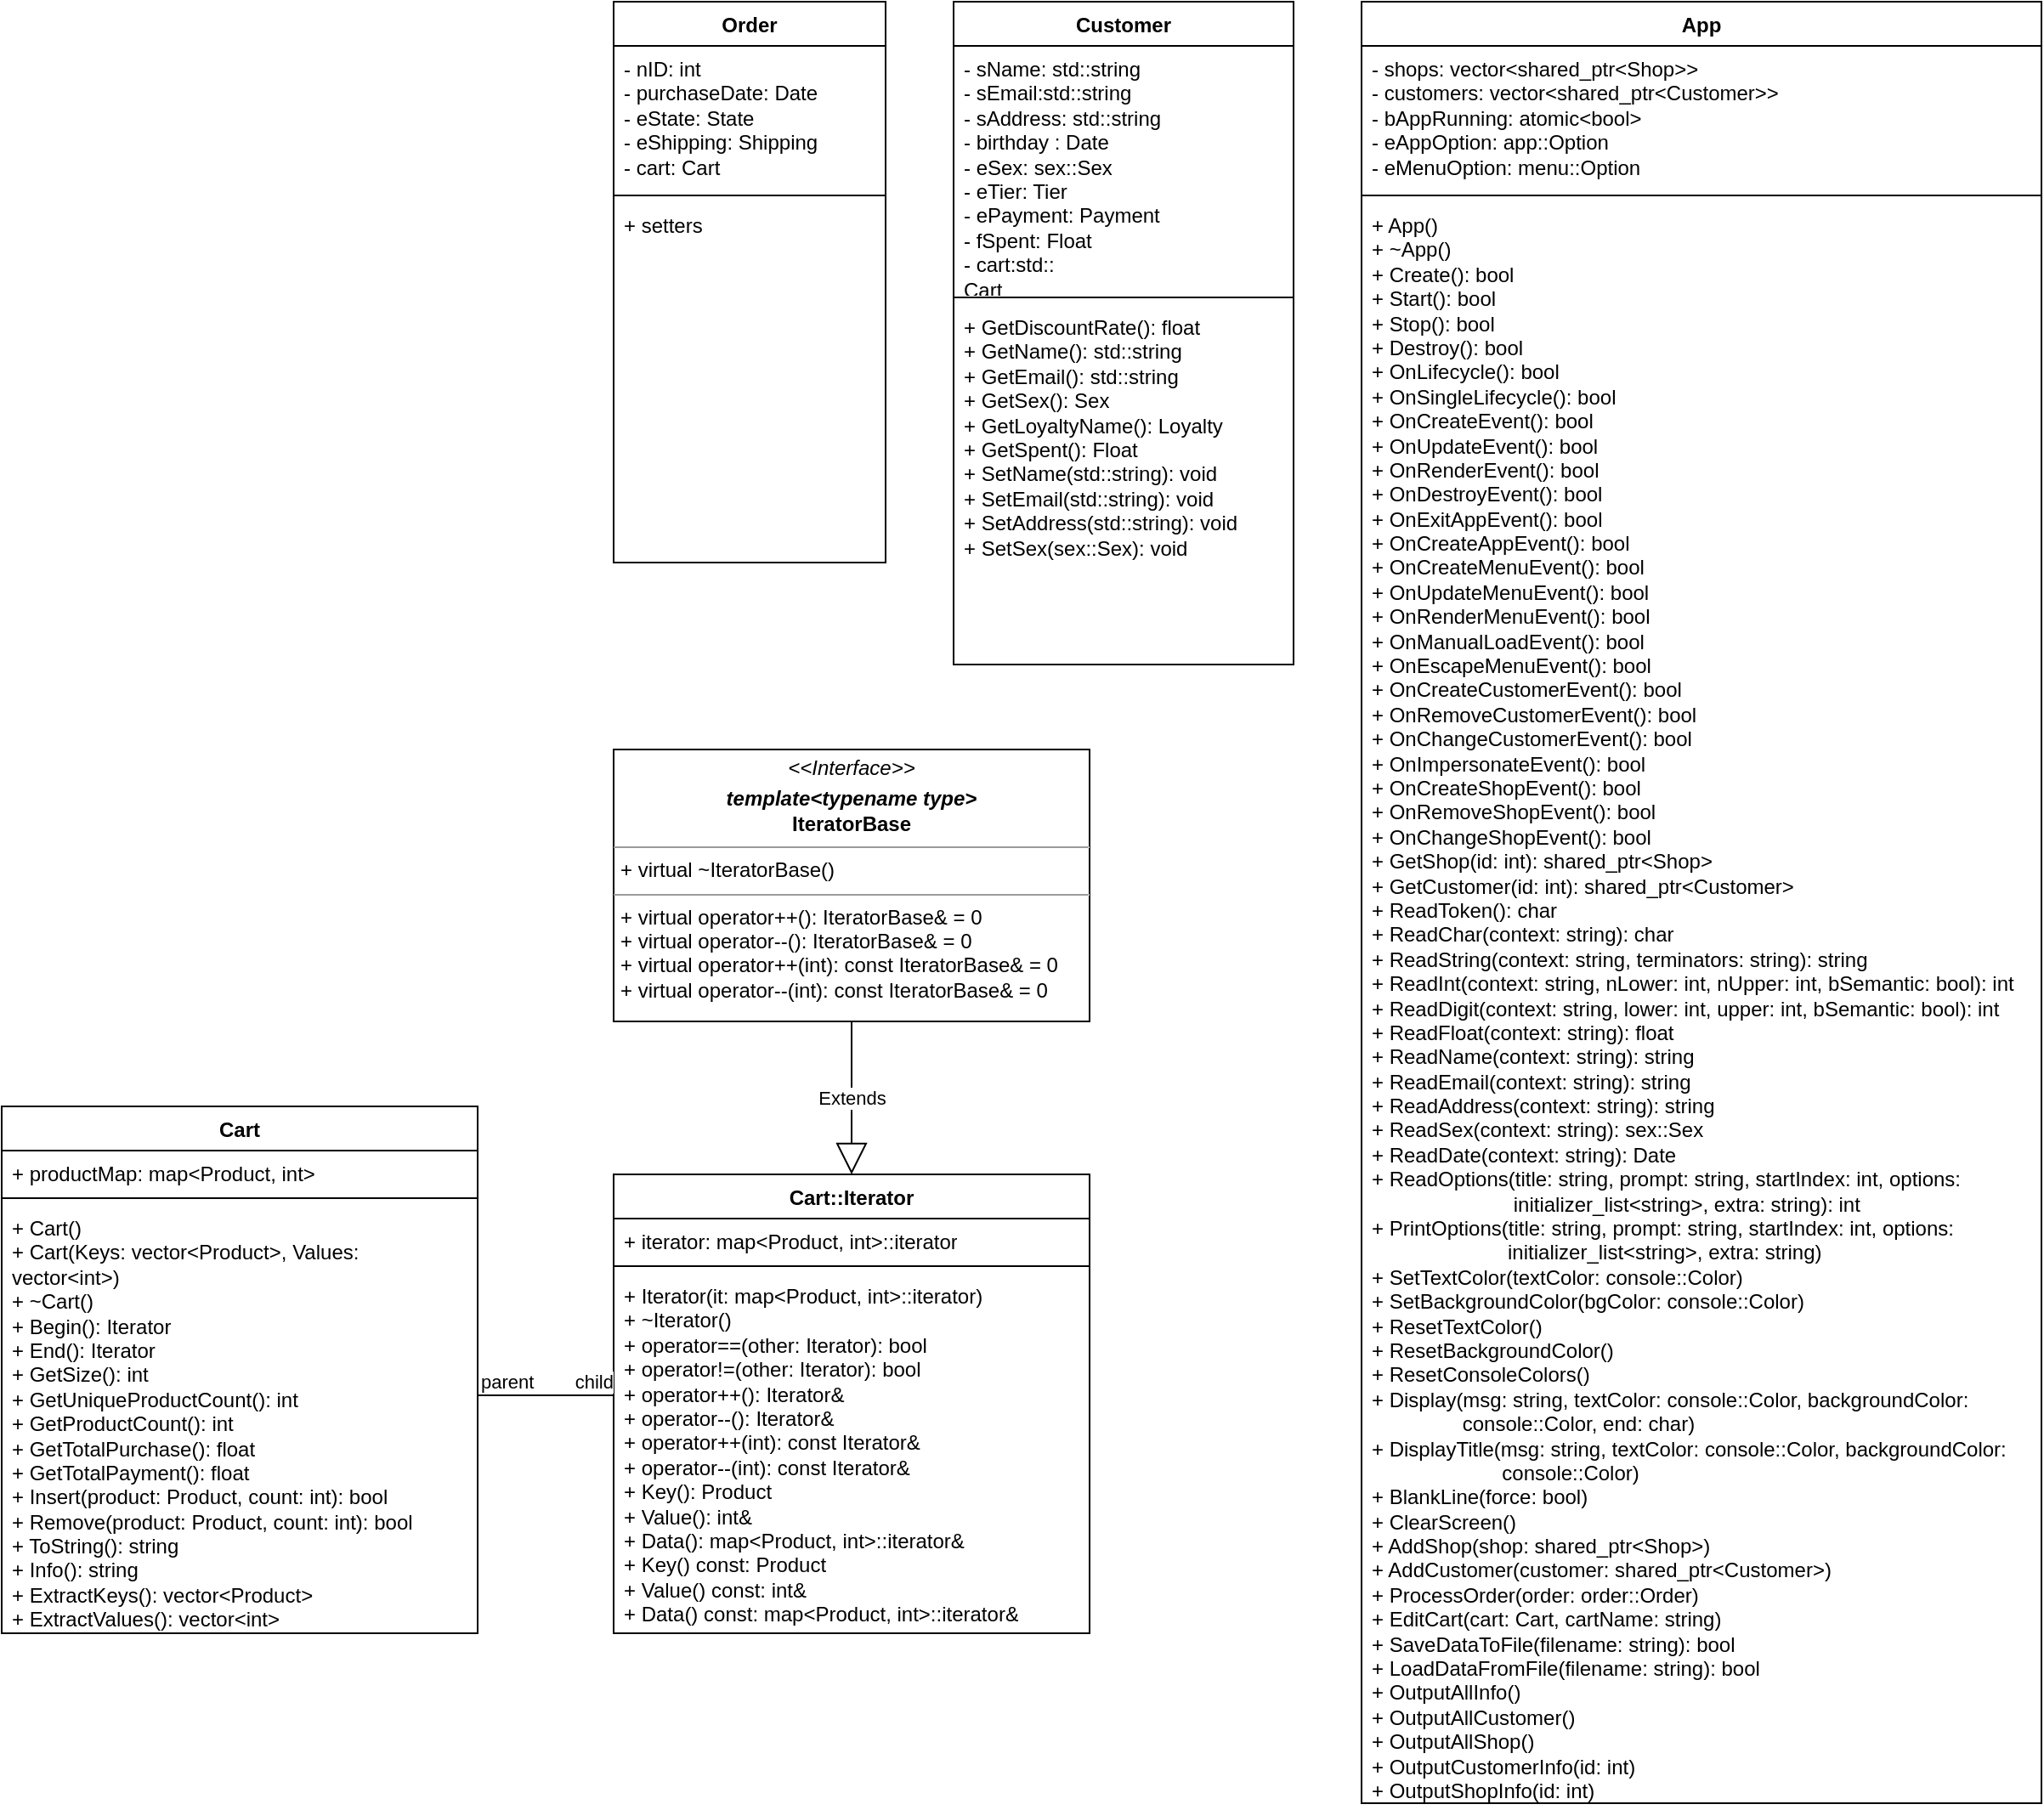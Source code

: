 <mxfile version="22.1.11" type="github">
  <diagram id="C5RBs43oDa-KdzZeNtuy" name="Page-1">
    <mxGraphModel dx="1665" dy="866" grid="1" gridSize="10" guides="1" tooltips="1" connect="1" arrows="1" fold="1" page="1" pageScale="1" pageWidth="827" pageHeight="1169" math="0" shadow="0">
      <root>
        <mxCell id="WIyWlLk6GJQsqaUBKTNV-0" />
        <mxCell id="WIyWlLk6GJQsqaUBKTNV-1" parent="WIyWlLk6GJQsqaUBKTNV-0" />
        <mxCell id="JjHGhvDLRK-lfU1Z1VzR-0" value="Order" style="swimlane;fontStyle=1;align=center;verticalAlign=top;childLayout=stackLayout;horizontal=1;startSize=26;horizontalStack=0;resizeParent=1;resizeParentMax=0;resizeLast=0;collapsible=1;marginBottom=0;whiteSpace=wrap;html=1;" vertex="1" parent="WIyWlLk6GJQsqaUBKTNV-1">
          <mxGeometry x="40" y="40" width="160" height="330" as="geometry" />
        </mxCell>
        <mxCell id="JjHGhvDLRK-lfU1Z1VzR-1" value="- nID: int&lt;br&gt;- purchaseDate: Date&lt;br&gt;- eState: State&lt;br&gt;- eShipping: Shipping&lt;br&gt;- cart: Cart" style="text;strokeColor=none;fillColor=none;align=left;verticalAlign=top;spacingLeft=4;spacingRight=4;overflow=hidden;rotatable=0;points=[[0,0.5],[1,0.5]];portConstraint=eastwest;whiteSpace=wrap;html=1;" vertex="1" parent="JjHGhvDLRK-lfU1Z1VzR-0">
          <mxGeometry y="26" width="160" height="84" as="geometry" />
        </mxCell>
        <mxCell id="JjHGhvDLRK-lfU1Z1VzR-2" value="" style="line;strokeWidth=1;fillColor=none;align=left;verticalAlign=middle;spacingTop=-1;spacingLeft=3;spacingRight=3;rotatable=0;labelPosition=right;points=[];portConstraint=eastwest;strokeColor=inherit;" vertex="1" parent="JjHGhvDLRK-lfU1Z1VzR-0">
          <mxGeometry y="110" width="160" height="8" as="geometry" />
        </mxCell>
        <mxCell id="JjHGhvDLRK-lfU1Z1VzR-3" value="+ setters" style="text;strokeColor=none;fillColor=none;align=left;verticalAlign=top;spacingLeft=4;spacingRight=4;overflow=hidden;rotatable=0;points=[[0,0.5],[1,0.5]];portConstraint=eastwest;whiteSpace=wrap;html=1;" vertex="1" parent="JjHGhvDLRK-lfU1Z1VzR-0">
          <mxGeometry y="118" width="160" height="212" as="geometry" />
        </mxCell>
        <mxCell id="JjHGhvDLRK-lfU1Z1VzR-4" value="Customer" style="swimlane;fontStyle=1;align=center;verticalAlign=top;childLayout=stackLayout;horizontal=1;startSize=26;horizontalStack=0;resizeParent=1;resizeParentMax=0;resizeLast=0;collapsible=1;marginBottom=0;whiteSpace=wrap;html=1;" vertex="1" parent="WIyWlLk6GJQsqaUBKTNV-1">
          <mxGeometry x="240" y="40" width="200" height="390" as="geometry" />
        </mxCell>
        <mxCell id="JjHGhvDLRK-lfU1Z1VzR-5" value="- sName: std::string&lt;br&gt;- sEmail:std::string&lt;br&gt;- sAddress: std::string&lt;br&gt;- birthday : Date&lt;br&gt;- eSex: sex::Sex&lt;br&gt;- eTier: Tier&lt;br&gt;- ePayment: Payment&lt;br&gt;- fSpent: Float&lt;br&gt;- cart:std::&lt;br&gt;Cart" style="text;strokeColor=none;fillColor=none;align=left;verticalAlign=top;spacingLeft=4;spacingRight=4;overflow=hidden;rotatable=0;points=[[0,0.5],[1,0.5]];portConstraint=eastwest;whiteSpace=wrap;html=1;" vertex="1" parent="JjHGhvDLRK-lfU1Z1VzR-4">
          <mxGeometry y="26" width="200" height="144" as="geometry" />
        </mxCell>
        <mxCell id="JjHGhvDLRK-lfU1Z1VzR-6" value="" style="line;strokeWidth=1;fillColor=none;align=left;verticalAlign=middle;spacingTop=-1;spacingLeft=3;spacingRight=3;rotatable=0;labelPosition=right;points=[];portConstraint=eastwest;strokeColor=inherit;" vertex="1" parent="JjHGhvDLRK-lfU1Z1VzR-4">
          <mxGeometry y="170" width="200" height="8" as="geometry" />
        </mxCell>
        <mxCell id="JjHGhvDLRK-lfU1Z1VzR-7" value="+ GetDiscountRate(): float&lt;br&gt;+ GetName(): std::string&lt;br&gt;+ GetEmail(): std::string&lt;br&gt;+ GetSex(): Sex&lt;br&gt;+ GetLoyaltyName(): Loyalty&lt;br&gt;+ GetSpent(): Float&lt;br&gt;+ SetName(std::string): void&lt;br&gt;+ SetEmail(std::string): void&lt;br&gt;+ SetAddress(std::string): void&lt;br&gt;+ SetSex(sex::Sex): void&lt;br&gt;" style="text;strokeColor=none;fillColor=none;align=left;verticalAlign=top;spacingLeft=4;spacingRight=4;overflow=hidden;rotatable=0;points=[[0,0.5],[1,0.5]];portConstraint=eastwest;whiteSpace=wrap;html=1;" vertex="1" parent="JjHGhvDLRK-lfU1Z1VzR-4">
          <mxGeometry y="178" width="200" height="212" as="geometry" />
        </mxCell>
        <mxCell id="JjHGhvDLRK-lfU1Z1VzR-8" value="App" style="swimlane;fontStyle=1;align=center;verticalAlign=top;childLayout=stackLayout;horizontal=1;startSize=26;horizontalStack=0;resizeParent=1;resizeParentMax=0;resizeLast=0;collapsible=1;marginBottom=0;whiteSpace=wrap;html=1;" vertex="1" parent="WIyWlLk6GJQsqaUBKTNV-1">
          <mxGeometry x="480" y="40" width="400" height="1060" as="geometry" />
        </mxCell>
        <mxCell id="JjHGhvDLRK-lfU1Z1VzR-9" value="- shops: vector&amp;lt;shared_ptr&amp;lt;Shop&amp;gt;&amp;gt;               &lt;br&gt;&lt;span style=&quot;&quot;&gt;- customers: vector&amp;lt;shared_ptr&amp;lt;Customer&amp;gt;&amp;gt;       &lt;/span&gt;&lt;br&gt;&lt;span style=&quot;&quot;&gt;- bAppRunning: atomic&amp;lt;bool&amp;gt;                     &lt;/span&gt;&lt;br&gt;&lt;span style=&quot;&quot;&gt;- eAppOption: app::Option                       &lt;/span&gt;&lt;br&gt;&lt;span style=&quot;&quot;&gt;- eMenuOption: menu::Option                     &lt;/span&gt;" style="text;strokeColor=none;fillColor=none;align=left;verticalAlign=top;spacingLeft=4;spacingRight=4;overflow=hidden;rotatable=0;points=[[0,0.5],[1,0.5]];portConstraint=eastwest;whiteSpace=wrap;html=1;" vertex="1" parent="JjHGhvDLRK-lfU1Z1VzR-8">
          <mxGeometry y="26" width="400" height="84" as="geometry" />
        </mxCell>
        <mxCell id="JjHGhvDLRK-lfU1Z1VzR-10" value="" style="line;strokeWidth=1;fillColor=none;align=left;verticalAlign=middle;spacingTop=-1;spacingLeft=3;spacingRight=3;rotatable=0;labelPosition=right;points=[];portConstraint=eastwest;strokeColor=inherit;" vertex="1" parent="JjHGhvDLRK-lfU1Z1VzR-8">
          <mxGeometry y="110" width="400" height="8" as="geometry" />
        </mxCell>
        <mxCell id="JjHGhvDLRK-lfU1Z1VzR-11" value="+ App()                                         &lt;br&gt;&lt;span style=&quot;&quot;&gt;+ ~App()                                        &lt;/span&gt;&lt;br&gt;&lt;span style=&quot;&quot;&gt;+ Create(): bool                                &lt;/span&gt;&lt;br&gt;&lt;span style=&quot;&quot;&gt;+ Start(): bool                                 &lt;/span&gt;&lt;br&gt;&lt;span style=&quot;&quot;&gt;+ Stop(): bool                                  &lt;/span&gt;&lt;br&gt;&lt;span style=&quot;&quot;&gt;+ Destroy(): bool                               &lt;/span&gt;&lt;br&gt;&lt;span style=&quot;&quot;&gt;+ OnLifecycle(): bool                           &lt;/span&gt;&lt;br&gt;&lt;span style=&quot;&quot;&gt;+ OnSingleLifecycle(): bool                     &lt;/span&gt;&lt;br&gt;&lt;span style=&quot;&quot;&gt;+ OnCreateEvent(): bool                         &lt;/span&gt;&lt;br&gt;&lt;span style=&quot;&quot;&gt;+ OnUpdateEvent(): bool                         &lt;/span&gt;&lt;br&gt;&lt;span style=&quot;&quot;&gt;+ OnRenderEvent(): bool                         &lt;/span&gt;&lt;br&gt;&lt;span style=&quot;&quot;&gt;+ OnDestroyEvent(): bool                        &lt;/span&gt;&lt;br&gt;&lt;span style=&quot;&quot;&gt;+ OnExitAppEvent(): bool                        &lt;/span&gt;&lt;br&gt;&lt;span style=&quot;&quot;&gt;+ OnCreateAppEvent(): bool                      &lt;/span&gt;&lt;br&gt;&lt;span style=&quot;&quot;&gt;+ OnCreateMenuEvent(): bool                     &lt;/span&gt;&lt;br&gt;&lt;span style=&quot;&quot;&gt;+ OnUpdateMenuEvent(): bool                     &lt;/span&gt;&lt;br&gt;&lt;span style=&quot;&quot;&gt;+ OnRenderMenuEvent(): bool                     &lt;/span&gt;&lt;br&gt;&lt;span style=&quot;&quot;&gt;+ OnManualLoadEvent(): bool                     &lt;/span&gt;&lt;br&gt;&lt;span style=&quot;&quot;&gt;+ OnEscapeMenuEvent(): bool                     &lt;/span&gt;&lt;br&gt;&lt;span style=&quot;&quot;&gt;+ OnCreateCustomerEvent(): bool                 &lt;/span&gt;&lt;br&gt;&lt;span style=&quot;&quot;&gt;+ OnRemoveCustomerEvent(): bool                &lt;/span&gt;&lt;br&gt;&lt;span style=&quot;&quot;&gt;+ OnChangeCustomerEvent(): bool                &lt;/span&gt;&lt;br&gt;&lt;span style=&quot;&quot;&gt;+ OnImpersonateEvent(): bool                    &lt;/span&gt;&lt;br&gt;&lt;span style=&quot;&quot;&gt;+ OnCreateShopEvent(): bool                     &lt;/span&gt;&lt;br&gt;&lt;span style=&quot;&quot;&gt;+ OnRemoveShopEvent(): bool                     &lt;/span&gt;&lt;br&gt;&lt;span style=&quot;&quot;&gt;+ OnChangeShopEvent(): bool                     &lt;/span&gt;&lt;br&gt;&lt;span style=&quot;&quot;&gt;+ GetShop(id: int): shared_ptr&amp;lt;Shop&amp;gt;            &lt;/span&gt;&lt;br&gt;&lt;span style=&quot;&quot;&gt;+ GetCustomer(id: int): shared_ptr&amp;lt;Customer&amp;gt;    &lt;/span&gt;&lt;br&gt;&lt;span style=&quot;&quot;&gt;+ ReadToken(): char                             &lt;/span&gt;&lt;br&gt;&lt;span style=&quot;&quot;&gt;+ ReadChar(context: string): char               &lt;/span&gt;&lt;br&gt;&lt;span style=&quot;&quot;&gt;+ ReadString(context: string, terminators: string): string &lt;/span&gt;&lt;br&gt;&lt;span style=&quot;&quot;&gt;+ ReadInt(context: string, nLower: int, nUpper: int, bSemantic: bool): int &lt;/span&gt;&lt;br&gt;&lt;span style=&quot;&quot;&gt;+ ReadDigit(context: string, lower: int, upper: int, bSemantic: bool): int &lt;/span&gt;&lt;br&gt;&lt;span style=&quot;&quot;&gt;+ ReadFloat(context: string): float             &lt;/span&gt;&lt;br&gt;&lt;span style=&quot;&quot;&gt;+ ReadName(context: string): string             &lt;/span&gt;&lt;br&gt;&lt;span style=&quot;&quot;&gt;+ ReadEmail(context: string): string            &lt;/span&gt;&lt;br&gt;&lt;span style=&quot;&quot;&gt;+ ReadAddress(context: string): string          &lt;/span&gt;&lt;br&gt;&lt;span style=&quot;&quot;&gt;+ ReadSex(context: string): sex::Sex            &lt;/span&gt;&lt;br&gt;&lt;span style=&quot;&quot;&gt;+ ReadDate(context: string): Date               &lt;/span&gt;&lt;br&gt;&lt;span style=&quot;&quot;&gt;+ ReadOptions(title: string, prompt: string, startIndex: int, options:&amp;nbsp; &amp;nbsp; &amp;nbsp; &amp;nbsp; &amp;nbsp; &amp;nbsp; &amp;nbsp; &amp;nbsp; &amp;nbsp; &amp;nbsp; &amp;nbsp; &amp;nbsp; &amp;nbsp; &amp;nbsp; &amp;nbsp; &amp;nbsp; &amp;nbsp; &amp;nbsp; &amp;nbsp; &amp;nbsp;initializer_list&amp;lt;string&amp;gt;, extra: string): int &lt;/span&gt;&lt;br&gt;&lt;span style=&quot;&quot;&gt;+ PrintOptions(title: string, prompt: string, startIndex: int, options: &lt;br&gt;&amp;nbsp; &amp;nbsp; &amp;nbsp; &amp;nbsp; &amp;nbsp; &amp;nbsp; &amp;nbsp; &amp;nbsp; &amp;nbsp; &amp;nbsp; &amp;nbsp; &amp;nbsp; initializer_list&amp;lt;string&amp;gt;, extra: string) &lt;/span&gt;&lt;br&gt;&lt;span style=&quot;&quot;&gt;+ SetTextColor(textColor: console::Color)       &lt;/span&gt;&lt;br&gt;&lt;span style=&quot;&quot;&gt;+ SetBackgroundColor(bgColor: console::Color)   &lt;/span&gt;&lt;br&gt;&lt;span style=&quot;&quot;&gt;+ ResetTextColor()                              &lt;/span&gt;&lt;br&gt;&lt;span style=&quot;&quot;&gt;+ ResetBackgroundColor()                        &lt;/span&gt;&lt;br&gt;&lt;span style=&quot;&quot;&gt;+ ResetConsoleColors()                          &lt;/span&gt;&lt;br&gt;&lt;span style=&quot;&quot;&gt;+ Display(msg: string, textColor: console::Color, backgroundColor: &lt;br&gt;&amp;nbsp; &amp;nbsp; &amp;nbsp; &amp;nbsp; &amp;nbsp; &amp;nbsp; &amp;nbsp; &amp;nbsp; console::Color, end: char) &lt;/span&gt;&lt;br&gt;&lt;span style=&quot;&quot;&gt;+ DisplayTitle(msg: string, textColor: console::Color, backgroundColor: &lt;br&gt;&amp;nbsp; &amp;nbsp; &amp;nbsp; &amp;nbsp; &amp;nbsp; &amp;nbsp; &amp;nbsp; &amp;nbsp; &amp;nbsp; &amp;nbsp; &amp;nbsp; &amp;nbsp;console::Color) &lt;/span&gt;&lt;br&gt;&lt;span style=&quot;&quot;&gt;+ BlankLine(force: bool)                        &lt;/span&gt;&lt;br&gt;&lt;span style=&quot;&quot;&gt;+ ClearScreen()                                 &lt;/span&gt;&lt;br&gt;&lt;span style=&quot;&quot;&gt;+ AddShop(shop: shared_ptr&amp;lt;Shop&amp;gt;)               &lt;/span&gt;&lt;br&gt;&lt;span style=&quot;&quot;&gt;+ AddCustomer(customer: shared_ptr&amp;lt;Customer&amp;gt;)   &lt;/span&gt;&lt;br&gt;&lt;span style=&quot;&quot;&gt;+ ProcessOrder(order: order::Order)             &lt;/span&gt;&lt;br&gt;&lt;span style=&quot;&quot;&gt;+ EditCart(cart: Cart, cartName: string)        &lt;/span&gt;&lt;br&gt;&lt;span style=&quot;&quot;&gt;+ SaveDataToFile(filename: string): bool        &lt;/span&gt;&lt;br&gt;&lt;span style=&quot;&quot;&gt;+ LoadDataFromFile(filename: string): bool      &lt;/span&gt;&lt;br&gt;&lt;span style=&quot;&quot;&gt;+ OutputAllInfo()                               &lt;/span&gt;&lt;br&gt;&lt;span style=&quot;&quot;&gt;+ OutputAllCustomer()                           &lt;/span&gt;&lt;br&gt;&lt;span style=&quot;&quot;&gt;+ OutputAllShop()                               &lt;/span&gt;&lt;br&gt;&lt;span style=&quot;&quot;&gt;+ OutputCustomerInfo(id: int)                   &lt;/span&gt;&lt;br&gt;&lt;span style=&quot;&quot;&gt;+ OutputShopInfo(id: int)                       &lt;/span&gt;" style="text;strokeColor=none;fillColor=none;align=left;verticalAlign=top;spacingLeft=4;spacingRight=4;overflow=hidden;rotatable=0;points=[[0,0.5],[1,0.5]];portConstraint=eastwest;whiteSpace=wrap;html=1;" vertex="1" parent="JjHGhvDLRK-lfU1Z1VzR-8">
          <mxGeometry y="118" width="400" height="942" as="geometry" />
        </mxCell>
        <mxCell id="JjHGhvDLRK-lfU1Z1VzR-17" value="&lt;p style=&quot;margin:0px;margin-top:4px;text-align:center;&quot;&gt;&lt;i&gt;&amp;lt;&amp;lt;Interface&amp;gt;&amp;gt;&lt;/i&gt;&lt;/p&gt;&lt;p style=&quot;margin:0px;margin-top:4px;text-align:center;&quot;&gt;&lt;i&gt;&lt;b&gt;template&amp;lt;typename type&amp;gt;&lt;/b&gt;&lt;br&gt;&lt;/i&gt;&lt;b&gt;IteratorBase&lt;/b&gt;&lt;/p&gt;&lt;hr size=&quot;1&quot;&gt;&lt;p style=&quot;margin:0px;margin-left:4px;&quot;&gt;+ virtual ~IteratorBase()&lt;/p&gt;&lt;hr size=&quot;1&quot;&gt;&lt;p style=&quot;margin:0px;margin-left:4px;&quot;&gt;+ virtual operator++(): IteratorBase&amp;amp; = 0 &lt;br&gt;&lt;span style=&quot;&quot;&gt;+ virtual operator--(): IteratorBase&amp;amp; = 0 &lt;/span&gt;&lt;br&gt;&lt;span style=&quot;&quot;&gt;+ virtual operator++(int): const IteratorBase&amp;amp; = 0 &lt;/span&gt;&lt;br&gt;&lt;span style=&quot;&quot;&gt;+ virtual operator--(int): const IteratorBase&amp;amp; = 0 &lt;/span&gt;&lt;br&gt;&lt;/p&gt;" style="verticalAlign=top;align=left;overflow=fill;fontSize=12;fontFamily=Helvetica;html=1;whiteSpace=wrap;" vertex="1" parent="WIyWlLk6GJQsqaUBKTNV-1">
          <mxGeometry x="40" y="480" width="280" height="160" as="geometry" />
        </mxCell>
        <mxCell id="JjHGhvDLRK-lfU1Z1VzR-19" value="Extends" style="endArrow=block;endSize=16;endFill=0;html=1;rounded=0;exitX=0.5;exitY=1;exitDx=0;exitDy=0;" edge="1" parent="WIyWlLk6GJQsqaUBKTNV-1" source="JjHGhvDLRK-lfU1Z1VzR-17">
          <mxGeometry width="160" relative="1" as="geometry">
            <mxPoint x="160" y="700" as="sourcePoint" />
            <mxPoint x="180" y="730" as="targetPoint" />
          </mxGeometry>
        </mxCell>
        <mxCell id="JjHGhvDLRK-lfU1Z1VzR-20" value="Cart::Iterator" style="swimlane;fontStyle=1;align=center;verticalAlign=top;childLayout=stackLayout;horizontal=1;startSize=26;horizontalStack=0;resizeParent=1;resizeParentMax=0;resizeLast=0;collapsible=1;marginBottom=0;whiteSpace=wrap;html=1;" vertex="1" parent="WIyWlLk6GJQsqaUBKTNV-1">
          <mxGeometry x="40" y="730" width="280" height="270" as="geometry" />
        </mxCell>
        <mxCell id="JjHGhvDLRK-lfU1Z1VzR-21" value="+ iterator: map&amp;lt;Product, int&amp;gt;::iterator" style="text;strokeColor=none;fillColor=none;align=left;verticalAlign=top;spacingLeft=4;spacingRight=4;overflow=hidden;rotatable=0;points=[[0,0.5],[1,0.5]];portConstraint=eastwest;whiteSpace=wrap;html=1;" vertex="1" parent="JjHGhvDLRK-lfU1Z1VzR-20">
          <mxGeometry y="26" width="280" height="24" as="geometry" />
        </mxCell>
        <mxCell id="JjHGhvDLRK-lfU1Z1VzR-22" value="" style="line;strokeWidth=1;fillColor=none;align=left;verticalAlign=middle;spacingTop=-1;spacingLeft=3;spacingRight=3;rotatable=0;labelPosition=right;points=[];portConstraint=eastwest;strokeColor=inherit;" vertex="1" parent="JjHGhvDLRK-lfU1Z1VzR-20">
          <mxGeometry y="50" width="280" height="8" as="geometry" />
        </mxCell>
        <mxCell id="JjHGhvDLRK-lfU1Z1VzR-23" value="+ Iterator(it: map&amp;lt;Product, int&amp;gt;::iterator)&lt;br&gt;&lt;span style=&quot;&quot;&gt;+ ~Iterator()&lt;/span&gt;&lt;br&gt;&lt;span style=&quot;&quot;&gt;+ operator==(other: Iterator): bool  &lt;/span&gt;&lt;br&gt;&lt;span style=&quot;&quot;&gt;+ operator!=(other: Iterator): bool  &lt;/span&gt;&lt;br&gt;&lt;span style=&quot;&quot;&gt;+ operator++(): Iterator&amp;amp;&lt;/span&gt;&lt;br&gt;&lt;span style=&quot;&quot;&gt;+ operator--(): Iterator&amp;amp;&lt;/span&gt;&lt;br&gt;&lt;span style=&quot;&quot;&gt;+ operator++(int): const Iterator&amp;amp;&lt;/span&gt;&lt;br&gt;&lt;span style=&quot;&quot;&gt;+ operator--(int): const Iterator&amp;amp;&lt;/span&gt;&lt;br&gt;&lt;span style=&quot;&quot;&gt;+ Key(): Product&lt;/span&gt;&lt;br&gt;&lt;span style=&quot;&quot;&gt;+ Value(): int&amp;amp;&lt;/span&gt;&lt;br&gt;&lt;span style=&quot;&quot;&gt;+ Data(): map&amp;lt;Product, int&amp;gt;::iterator&amp;amp;&lt;/span&gt;&lt;br&gt;&lt;span style=&quot;&quot;&gt;+ Key() const: Product&lt;/span&gt;&lt;br&gt;&lt;span style=&quot;&quot;&gt;+ Value() const: int&amp;amp;&lt;/span&gt;&lt;br&gt;&lt;span style=&quot;&quot;&gt;+ Data() const: map&amp;lt;Product, int&amp;gt;::iterator&amp;amp;&lt;/span&gt;" style="text;strokeColor=none;fillColor=none;align=left;verticalAlign=top;spacingLeft=4;spacingRight=4;overflow=hidden;rotatable=0;points=[[0,0.5],[1,0.5]];portConstraint=eastwest;whiteSpace=wrap;html=1;" vertex="1" parent="JjHGhvDLRK-lfU1Z1VzR-20">
          <mxGeometry y="58" width="280" height="212" as="geometry" />
        </mxCell>
        <mxCell id="JjHGhvDLRK-lfU1Z1VzR-24" value="Cart" style="swimlane;fontStyle=1;align=center;verticalAlign=top;childLayout=stackLayout;horizontal=1;startSize=26;horizontalStack=0;resizeParent=1;resizeParentMax=0;resizeLast=0;collapsible=1;marginBottom=0;whiteSpace=wrap;html=1;" vertex="1" parent="WIyWlLk6GJQsqaUBKTNV-1">
          <mxGeometry x="-320" y="690" width="280" height="310" as="geometry" />
        </mxCell>
        <mxCell id="JjHGhvDLRK-lfU1Z1VzR-25" value="+ productMap: map&amp;lt;Product, int&amp;gt;" style="text;strokeColor=none;fillColor=none;align=left;verticalAlign=top;spacingLeft=4;spacingRight=4;overflow=hidden;rotatable=0;points=[[0,0.5],[1,0.5]];portConstraint=eastwest;whiteSpace=wrap;html=1;" vertex="1" parent="JjHGhvDLRK-lfU1Z1VzR-24">
          <mxGeometry y="26" width="280" height="24" as="geometry" />
        </mxCell>
        <mxCell id="JjHGhvDLRK-lfU1Z1VzR-26" value="" style="line;strokeWidth=1;fillColor=none;align=left;verticalAlign=middle;spacingTop=-1;spacingLeft=3;spacingRight=3;rotatable=0;labelPosition=right;points=[];portConstraint=eastwest;strokeColor=inherit;" vertex="1" parent="JjHGhvDLRK-lfU1Z1VzR-24">
          <mxGeometry y="50" width="280" height="8" as="geometry" />
        </mxCell>
        <mxCell id="JjHGhvDLRK-lfU1Z1VzR-27" value="+ Cart()&lt;br&gt;&lt;span style=&quot;&quot;&gt;+ Cart(Keys: vector&amp;lt;Product&amp;gt;, Values: vector&amp;lt;int&amp;gt;)&lt;/span&gt;&lt;br&gt;&lt;span style=&quot;&quot;&gt;+ ~Cart()&lt;/span&gt;&lt;br&gt;&lt;span style=&quot;&quot;&gt;+ Begin(): Iterator&lt;/span&gt;&lt;br&gt;&lt;span style=&quot;&quot;&gt;+ End(): Iterator&lt;/span&gt;&lt;br&gt;&lt;span style=&quot;&quot;&gt;+ GetSize(): int&lt;/span&gt;&lt;br&gt;&lt;span style=&quot;&quot;&gt;+ GetUniqueProductCount(): int&lt;/span&gt;&lt;br&gt;&lt;span style=&quot;&quot;&gt;+ GetProductCount(): int&lt;/span&gt;&lt;br&gt;&lt;span style=&quot;&quot;&gt;+ GetTotalPurchase(): float&lt;/span&gt;&lt;br&gt;&lt;span style=&quot;&quot;&gt;+ GetTotalPayment(): float&lt;/span&gt;&lt;br&gt;&lt;span style=&quot;&quot;&gt;+ Insert(product: Product, count: int): bool&lt;/span&gt;&lt;br&gt;&lt;span style=&quot;&quot;&gt;+ Remove(product: Product, count: int): bool&lt;/span&gt;&lt;br&gt;&lt;span style=&quot;&quot;&gt;+ ToString(): string&lt;/span&gt;&lt;br&gt;&lt;span style=&quot;&quot;&gt;+ Info(): string&lt;/span&gt;&lt;br&gt;&lt;span style=&quot;&quot;&gt;+ ExtractKeys(): vector&amp;lt;Product&amp;gt;&lt;/span&gt;&lt;br&gt;&lt;span style=&quot;&quot;&gt;+ ExtractValues(): vector&amp;lt;int&amp;gt;&lt;/span&gt;" style="text;strokeColor=none;fillColor=none;align=left;verticalAlign=top;spacingLeft=4;spacingRight=4;overflow=hidden;rotatable=0;points=[[0,0.5],[1,0.5]];portConstraint=eastwest;whiteSpace=wrap;html=1;" vertex="1" parent="JjHGhvDLRK-lfU1Z1VzR-24">
          <mxGeometry y="58" width="280" height="252" as="geometry" />
        </mxCell>
        <mxCell id="JjHGhvDLRK-lfU1Z1VzR-28" value="" style="endArrow=none;html=1;edgeStyle=orthogonalEdgeStyle;rounded=0;" edge="1" parent="WIyWlLk6GJQsqaUBKTNV-1">
          <mxGeometry relative="1" as="geometry">
            <mxPoint x="-40" y="860" as="sourcePoint" />
            <mxPoint x="40" y="860" as="targetPoint" />
          </mxGeometry>
        </mxCell>
        <mxCell id="JjHGhvDLRK-lfU1Z1VzR-29" value="parent" style="edgeLabel;resizable=0;html=1;align=left;verticalAlign=bottom;" connectable="0" vertex="1" parent="JjHGhvDLRK-lfU1Z1VzR-28">
          <mxGeometry x="-1" relative="1" as="geometry" />
        </mxCell>
        <mxCell id="JjHGhvDLRK-lfU1Z1VzR-30" value="child" style="edgeLabel;resizable=0;html=1;align=right;verticalAlign=bottom;" connectable="0" vertex="1" parent="JjHGhvDLRK-lfU1Z1VzR-28">
          <mxGeometry x="1" relative="1" as="geometry" />
        </mxCell>
      </root>
    </mxGraphModel>
  </diagram>
</mxfile>
